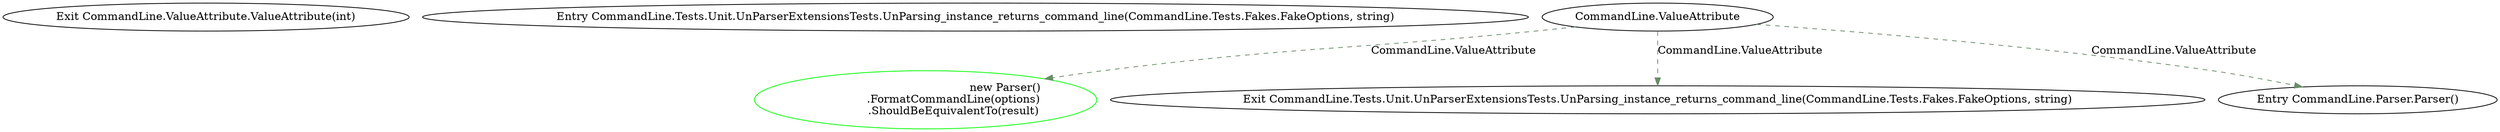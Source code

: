 digraph  {
m0_4 [cluster="CommandLine.ValueAttribute.ValueAttribute(int)", file="UnParserExtensionsTests.cs", label="Exit CommandLine.ValueAttribute.ValueAttribute(int)", span="21-21"];
m0_0 [cluster="CommandLine.Tests.Unit.UnParserExtensionsTests.UnParsing_instance_returns_command_line(CommandLine.Tests.Fakes.FakeOptions, string)", file="UnParserExtensionsTests.cs", label="Entry CommandLine.Tests.Unit.UnParserExtensionsTests.UnParsing_instance_returns_command_line(CommandLine.Tests.Fakes.FakeOptions, string)", span="21-21"];
m0_1 [cluster="CommandLine.Tests.Unit.UnParserExtensionsTests.UnParsing_instance_returns_command_line(CommandLine.Tests.Fakes.FakeOptions, string)", color=green, community=0, file="UnParserExtensionsTests.cs", label="new Parser()\r                .FormatCommandLine(options)\r                .ShouldBeEquivalentTo(result)", prediction=0, span="23-25"];
m0_2 [cluster="CommandLine.Tests.Unit.UnParserExtensionsTests.UnParsing_instance_returns_command_line(CommandLine.Tests.Fakes.FakeOptions, string)", file="UnParserExtensionsTests.cs", label="Exit CommandLine.Tests.Unit.UnParserExtensionsTests.UnParsing_instance_returns_command_line(CommandLine.Tests.Fakes.FakeOptions, string)", span="21-21"];
m0_3 [cluster="CommandLine.Parser.Parser()", file="UnParserExtensionsTests.cs", label="Entry CommandLine.Parser.Parser()", span="26-26"];
m0_5 [cluster="Unk.ShouldBeEquivalentTo", file="UnParserExtensionsTests.cs", label="CommandLine.ValueAttribute", span=""];
m0_5 -> m0_1  [color=darkseagreen4, key=1, label="CommandLine.ValueAttribute", style=dashed];
m0_5 -> m0_2  [color=darkseagreen4, key=1, label="CommandLine.ValueAttribute", style=dashed];
m0_5 -> m0_3  [color=darkseagreen4, key=1, label="CommandLine.ValueAttribute", style=dashed];
}
